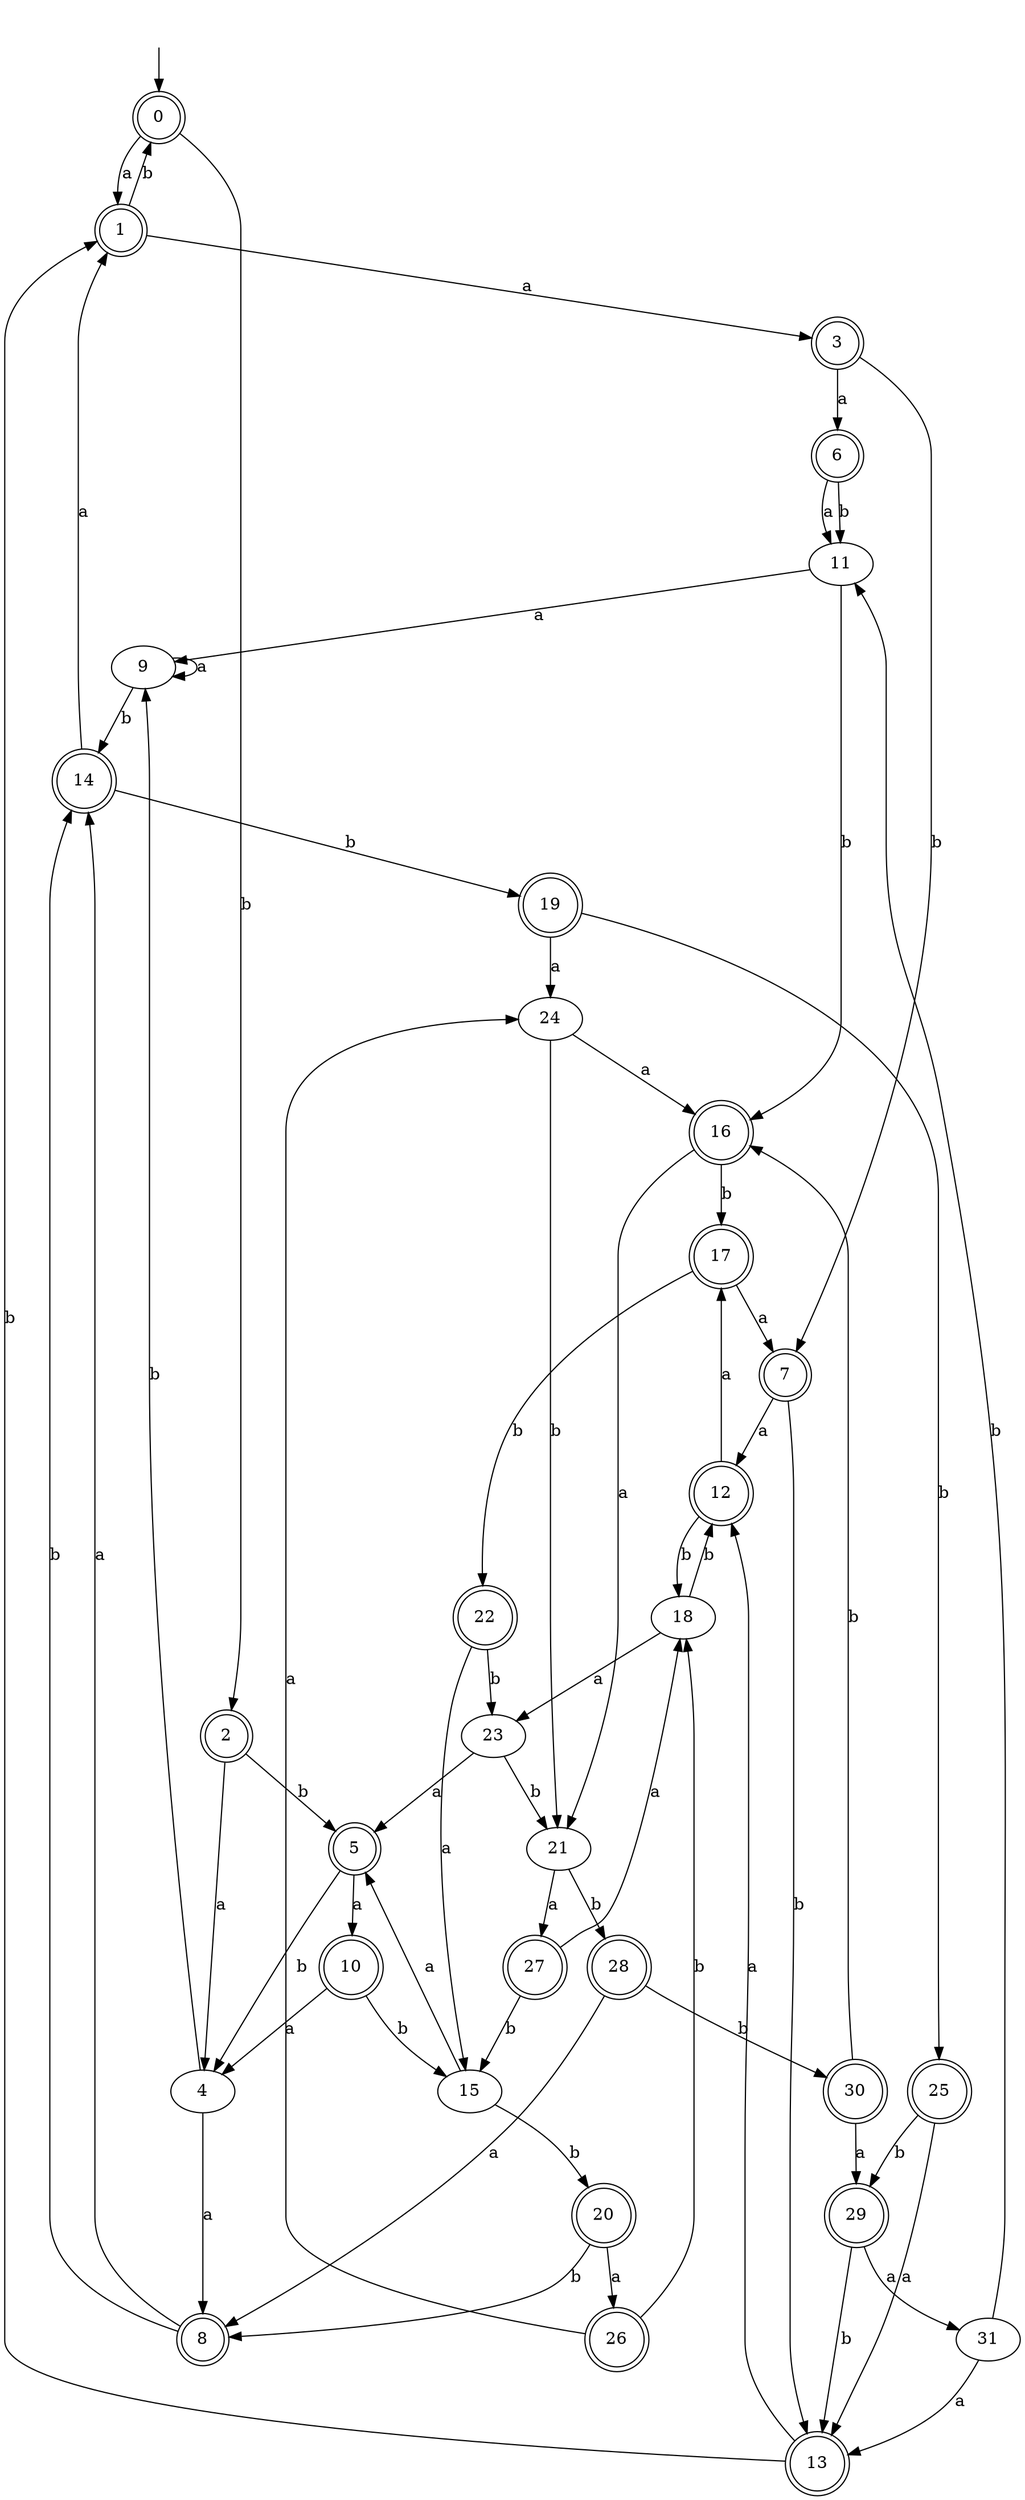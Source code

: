 digraph RandomDFA {
  __start0 [label="", shape=none];
  __start0 -> 0 [label=""];
  0 [shape=circle] [shape=doublecircle]
  0 -> 1 [label="a"]
  0 -> 2 [label="b"]
  1 [shape=doublecircle]
  1 -> 3 [label="a"]
  1 -> 0 [label="b"]
  2 [shape=doublecircle]
  2 -> 4 [label="a"]
  2 -> 5 [label="b"]
  3 [shape=doublecircle]
  3 -> 6 [label="a"]
  3 -> 7 [label="b"]
  4
  4 -> 8 [label="a"]
  4 -> 9 [label="b"]
  5 [shape=doublecircle]
  5 -> 10 [label="a"]
  5 -> 4 [label="b"]
  6 [shape=doublecircle]
  6 -> 11 [label="a"]
  6 -> 11 [label="b"]
  7 [shape=doublecircle]
  7 -> 12 [label="a"]
  7 -> 13 [label="b"]
  8 [shape=doublecircle]
  8 -> 14 [label="a"]
  8 -> 14 [label="b"]
  9
  9 -> 9 [label="a"]
  9 -> 14 [label="b"]
  10 [shape=doublecircle]
  10 -> 4 [label="a"]
  10 -> 15 [label="b"]
  11
  11 -> 9 [label="a"]
  11 -> 16 [label="b"]
  12 [shape=doublecircle]
  12 -> 17 [label="a"]
  12 -> 18 [label="b"]
  13 [shape=doublecircle]
  13 -> 12 [label="a"]
  13 -> 1 [label="b"]
  14 [shape=doublecircle]
  14 -> 1 [label="a"]
  14 -> 19 [label="b"]
  15
  15 -> 5 [label="a"]
  15 -> 20 [label="b"]
  16 [shape=doublecircle]
  16 -> 21 [label="a"]
  16 -> 17 [label="b"]
  17 [shape=doublecircle]
  17 -> 7 [label="a"]
  17 -> 22 [label="b"]
  18
  18 -> 23 [label="a"]
  18 -> 12 [label="b"]
  19 [shape=doublecircle]
  19 -> 24 [label="a"]
  19 -> 25 [label="b"]
  20 [shape=doublecircle]
  20 -> 26 [label="a"]
  20 -> 8 [label="b"]
  21
  21 -> 27 [label="a"]
  21 -> 28 [label="b"]
  22 [shape=doublecircle]
  22 -> 15 [label="a"]
  22 -> 23 [label="b"]
  23
  23 -> 5 [label="a"]
  23 -> 21 [label="b"]
  24
  24 -> 16 [label="a"]
  24 -> 21 [label="b"]
  25 [shape=doublecircle]
  25 -> 13 [label="a"]
  25 -> 29 [label="b"]
  26 [shape=doublecircle]
  26 -> 24 [label="a"]
  26 -> 18 [label="b"]
  27 [shape=doublecircle]
  27 -> 18 [label="a"]
  27 -> 15 [label="b"]
  28 [shape=doublecircle]
  28 -> 8 [label="a"]
  28 -> 30 [label="b"]
  29 [shape=doublecircle]
  29 -> 31 [label="a"]
  29 -> 13 [label="b"]
  30 [shape=doublecircle]
  30 -> 29 [label="a"]
  30 -> 16 [label="b"]
  31
  31 -> 13 [label="a"]
  31 -> 11 [label="b"]
}
